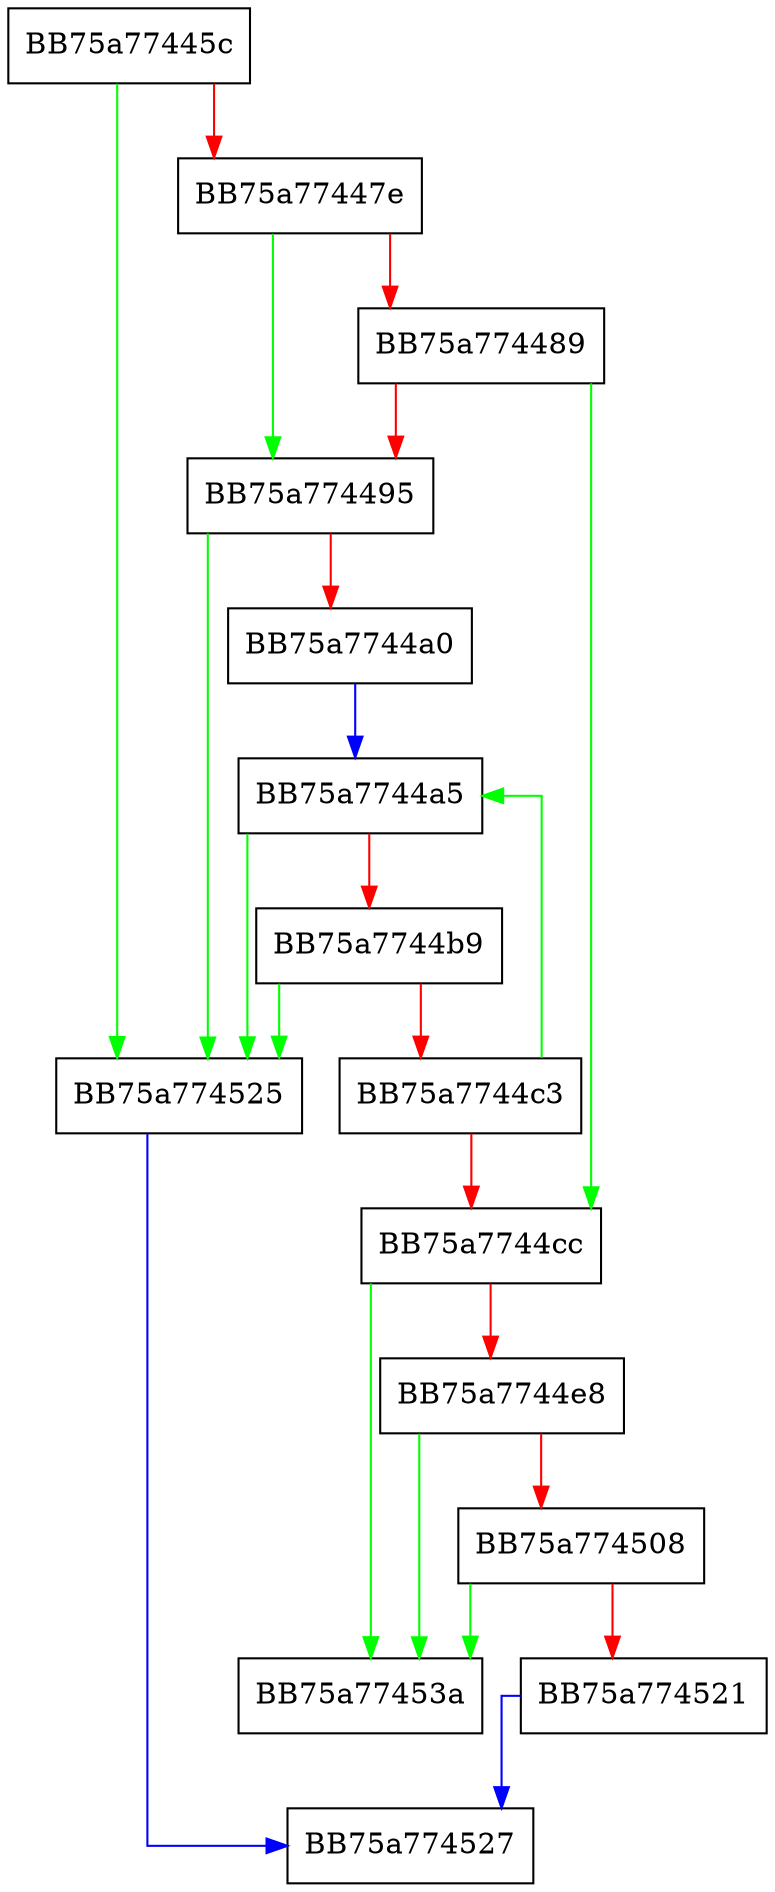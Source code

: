 digraph parse_bcp47_region {
  node [shape="box"];
  graph [splines=ortho];
  BB75a77445c -> BB75a774525 [color="green"];
  BB75a77445c -> BB75a77447e [color="red"];
  BB75a77447e -> BB75a774495 [color="green"];
  BB75a77447e -> BB75a774489 [color="red"];
  BB75a774489 -> BB75a7744cc [color="green"];
  BB75a774489 -> BB75a774495 [color="red"];
  BB75a774495 -> BB75a774525 [color="green"];
  BB75a774495 -> BB75a7744a0 [color="red"];
  BB75a7744a0 -> BB75a7744a5 [color="blue"];
  BB75a7744a5 -> BB75a774525 [color="green"];
  BB75a7744a5 -> BB75a7744b9 [color="red"];
  BB75a7744b9 -> BB75a774525 [color="green"];
  BB75a7744b9 -> BB75a7744c3 [color="red"];
  BB75a7744c3 -> BB75a7744a5 [color="green"];
  BB75a7744c3 -> BB75a7744cc [color="red"];
  BB75a7744cc -> BB75a77453a [color="green"];
  BB75a7744cc -> BB75a7744e8 [color="red"];
  BB75a7744e8 -> BB75a77453a [color="green"];
  BB75a7744e8 -> BB75a774508 [color="red"];
  BB75a774508 -> BB75a77453a [color="green"];
  BB75a774508 -> BB75a774521 [color="red"];
  BB75a774521 -> BB75a774527 [color="blue"];
  BB75a774525 -> BB75a774527 [color="blue"];
}
